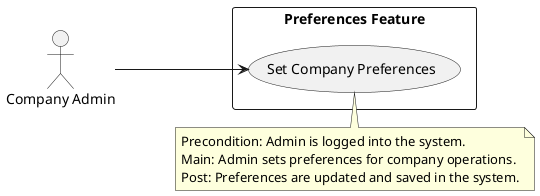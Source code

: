 @startuml
left to right direction

actor "Company Admin" as Admin

rectangle "Preferences Feature" as System {
    usecase "Set Company Preferences" as UC_SetPreferences
}

Admin --> UC_SetPreferences

note top of UC_SetPreferences
    Precondition: Admin is logged into the system.
    Main: Admin sets preferences for company operations.
    Post: Preferences are updated and saved in the system.
end note

@enduml
